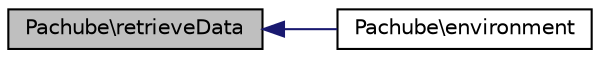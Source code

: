 digraph "Pachube\retrieveData"
{
  edge [fontname="Helvetica",fontsize="10",labelfontname="Helvetica",labelfontsize="10"];
  node [fontname="Helvetica",fontsize="10",shape=record];
  rankdir="LR";
  Node1 [label="Pachube\\retrieveData",height=0.2,width=0.4,color="black", fillcolor="grey75", style="filled", fontcolor="black"];
  Node1 -> Node2 [dir="back",color="midnightblue",fontsize="10",style="solid",fontname="Helvetica"];
  Node2 [label="Pachube\\environment",height=0.2,width=0.4,color="black", fillcolor="white", style="filled",URL="$class_pachube.html#a5b7daf3852d965a35db20c98a153d7ca"];
}
